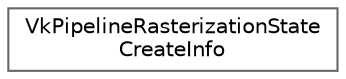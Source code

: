 digraph "类继承关系图"
{
 // LATEX_PDF_SIZE
  bgcolor="transparent";
  edge [fontname=Helvetica,fontsize=10,labelfontname=Helvetica,labelfontsize=10];
  node [fontname=Helvetica,fontsize=10,shape=box,height=0.2,width=0.4];
  rankdir="LR";
  Node0 [id="Node000000",label="VkPipelineRasterizationState\lCreateInfo",height=0.2,width=0.4,color="grey40", fillcolor="white", style="filled",URL="$struct_vk_pipeline_rasterization_state_create_info.html",tooltip=" "];
}
